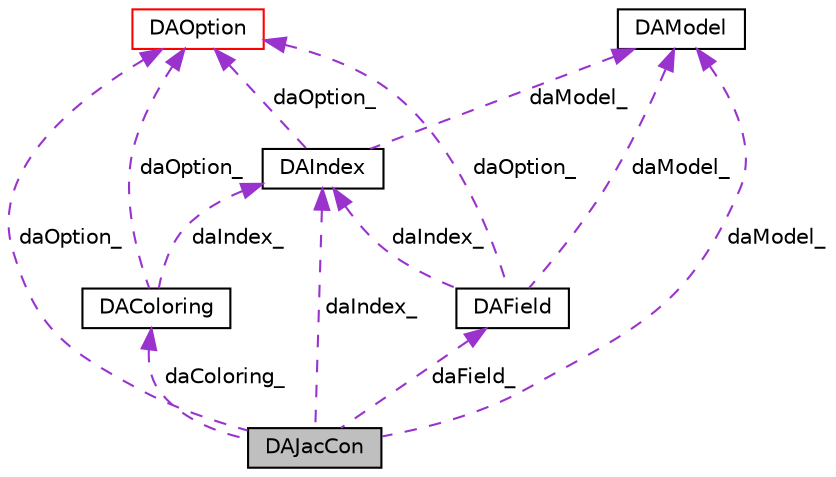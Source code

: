 digraph "DAJacCon"
{
  bgcolor="transparent";
  edge [fontname="Helvetica",fontsize="10",labelfontname="Helvetica",labelfontsize="10"];
  node [fontname="Helvetica",fontsize="10",shape=record];
  Node4 [label="DAJacCon",height=0.2,width=0.4,color="black", fillcolor="grey75", style="filled", fontcolor="black"];
  Node5 -> Node4 [dir="back",color="darkorchid3",fontsize="10",style="dashed",label=" daIndex_" ,fontname="Helvetica"];
  Node5 [label="DAIndex",height=0.2,width=0.4,color="black",URL="$classFoam_1_1DAIndex.html"];
  Node6 -> Node5 [dir="back",color="darkorchid3",fontsize="10",style="dashed",label=" daOption_" ,fontname="Helvetica"];
  Node6 [label="DAOption",height=0.2,width=0.4,color="red",URL="$classFoam_1_1DAOption.html"];
  Node8 -> Node5 [dir="back",color="darkorchid3",fontsize="10",style="dashed",label=" daModel_" ,fontname="Helvetica"];
  Node8 [label="DAModel",height=0.2,width=0.4,color="black",URL="$classFoam_1_1DAModel.html"];
  Node9 -> Node4 [dir="back",color="darkorchid3",fontsize="10",style="dashed",label=" daColoring_" ,fontname="Helvetica"];
  Node9 [label="DAColoring",height=0.2,width=0.4,color="black",URL="$classFoam_1_1DAColoring.html"];
  Node5 -> Node9 [dir="back",color="darkorchid3",fontsize="10",style="dashed",label=" daIndex_" ,fontname="Helvetica"];
  Node6 -> Node9 [dir="back",color="darkorchid3",fontsize="10",style="dashed",label=" daOption_" ,fontname="Helvetica"];
  Node6 -> Node4 [dir="back",color="darkorchid3",fontsize="10",style="dashed",label=" daOption_" ,fontname="Helvetica"];
  Node8 -> Node4 [dir="back",color="darkorchid3",fontsize="10",style="dashed",label=" daModel_" ,fontname="Helvetica"];
  Node10 -> Node4 [dir="back",color="darkorchid3",fontsize="10",style="dashed",label=" daField_" ,fontname="Helvetica"];
  Node10 [label="DAField",height=0.2,width=0.4,color="black",URL="$classFoam_1_1DAField.html"];
  Node5 -> Node10 [dir="back",color="darkorchid3",fontsize="10",style="dashed",label=" daIndex_" ,fontname="Helvetica"];
  Node6 -> Node10 [dir="back",color="darkorchid3",fontsize="10",style="dashed",label=" daOption_" ,fontname="Helvetica"];
  Node8 -> Node10 [dir="back",color="darkorchid3",fontsize="10",style="dashed",label=" daModel_" ,fontname="Helvetica"];
}
